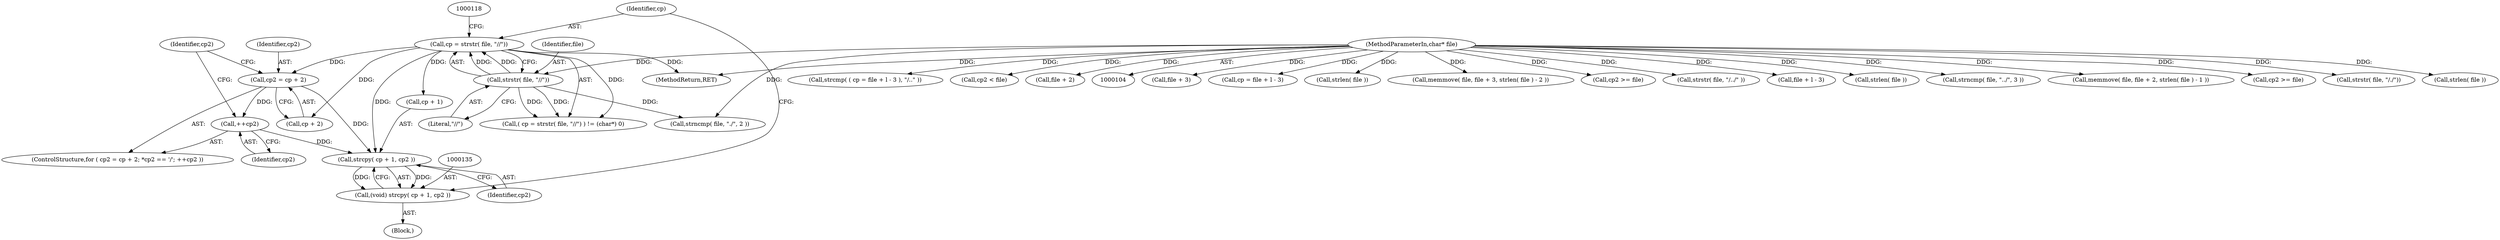 digraph "0_sthttpd_c0dc63a49d8605649f1d8e4a96c9b468b0bff660@API" {
"1000136" [label="(Call,strcpy( cp + 1, cp2 ))"];
"1000112" [label="(Call,cp = strstr( file, \"//\"))"];
"1000114" [label="(Call,strstr( file, \"//\"))"];
"1000105" [label="(MethodParameterIn,char* file)"];
"1000122" [label="(Call,cp2 = cp + 2)"];
"1000131" [label="(Call,++cp2)"];
"1000134" [label="(Call,(void) strcpy( cp + 1, cp2 ))"];
"1000136" [label="(Call,strcpy( cp + 1, cp2 ))"];
"1000284" [label="(MethodReturn,RET)"];
"1000193" [label="(Call,file + 3)"];
"1000248" [label="(Call,cp = file + l - 3)"];
"1000120" [label="(Block,)"];
"1000197" [label="(Call,strlen( file ))"];
"1000191" [label="(Call,memmove( file, file + 3, strlen( file ) - 2 ))"];
"1000123" [label="(Identifier,cp2)"];
"1000105" [label="(MethodParameterIn,char* file)"];
"1000134" [label="(Call,(void) strcpy( cp + 1, cp2 ))"];
"1000219" [label="(Call,cp2 >= file)"];
"1000202" [label="(Call,strstr( file, \"/../\" ))"];
"1000137" [label="(Call,cp + 1)"];
"1000111" [label="(Call,( cp = strstr( file, \"//\") ) != (char*) 0)"];
"1000143" [label="(Call,strncmp( file, \"./\", 2 ))"];
"1000250" [label="(Call,file + l - 3)"];
"1000116" [label="(Literal,\"//\")"];
"1000131" [label="(Call,++cp2)"];
"1000243" [label="(Call,strlen( file ))"];
"1000132" [label="(Identifier,cp2)"];
"1000184" [label="(Call,strncmp( file, \"../\", 3 ))"];
"1000129" [label="(Identifier,cp2)"];
"1000150" [label="(Call,memmove( file, file + 2, strlen( file ) - 1 ))"];
"1000265" [label="(Call,cp2 >= file)"];
"1000163" [label="(Call,strstr( file, \"/./\"))"];
"1000112" [label="(Call,cp = strstr( file, \"//\"))"];
"1000124" [label="(Call,cp + 2)"];
"1000113" [label="(Identifier,cp)"];
"1000115" [label="(Identifier,file)"];
"1000122" [label="(Call,cp2 = cp + 2)"];
"1000140" [label="(Identifier,cp2)"];
"1000156" [label="(Call,strlen( file ))"];
"1000247" [label="(Call,strcmp( ( cp = file + l - 3 ), \"/..\" ))"];
"1000276" [label="(Call,cp2 < file)"];
"1000121" [label="(ControlStructure,for ( cp2 = cp + 2; *cp2 == '/'; ++cp2 ))"];
"1000152" [label="(Call,file + 2)"];
"1000114" [label="(Call,strstr( file, \"//\"))"];
"1000136" -> "1000134"  [label="AST: "];
"1000136" -> "1000140"  [label="CFG: "];
"1000137" -> "1000136"  [label="AST: "];
"1000140" -> "1000136"  [label="AST: "];
"1000134" -> "1000136"  [label="CFG: "];
"1000136" -> "1000134"  [label="DDG: "];
"1000136" -> "1000134"  [label="DDG: "];
"1000112" -> "1000136"  [label="DDG: "];
"1000122" -> "1000136"  [label="DDG: "];
"1000131" -> "1000136"  [label="DDG: "];
"1000112" -> "1000111"  [label="AST: "];
"1000112" -> "1000114"  [label="CFG: "];
"1000113" -> "1000112"  [label="AST: "];
"1000114" -> "1000112"  [label="AST: "];
"1000118" -> "1000112"  [label="CFG: "];
"1000112" -> "1000284"  [label="DDG: "];
"1000112" -> "1000111"  [label="DDG: "];
"1000114" -> "1000112"  [label="DDG: "];
"1000114" -> "1000112"  [label="DDG: "];
"1000112" -> "1000122"  [label="DDG: "];
"1000112" -> "1000124"  [label="DDG: "];
"1000112" -> "1000137"  [label="DDG: "];
"1000114" -> "1000116"  [label="CFG: "];
"1000115" -> "1000114"  [label="AST: "];
"1000116" -> "1000114"  [label="AST: "];
"1000114" -> "1000111"  [label="DDG: "];
"1000114" -> "1000111"  [label="DDG: "];
"1000105" -> "1000114"  [label="DDG: "];
"1000114" -> "1000143"  [label="DDG: "];
"1000105" -> "1000104"  [label="AST: "];
"1000105" -> "1000284"  [label="DDG: "];
"1000105" -> "1000143"  [label="DDG: "];
"1000105" -> "1000150"  [label="DDG: "];
"1000105" -> "1000152"  [label="DDG: "];
"1000105" -> "1000156"  [label="DDG: "];
"1000105" -> "1000163"  [label="DDG: "];
"1000105" -> "1000184"  [label="DDG: "];
"1000105" -> "1000191"  [label="DDG: "];
"1000105" -> "1000193"  [label="DDG: "];
"1000105" -> "1000197"  [label="DDG: "];
"1000105" -> "1000202"  [label="DDG: "];
"1000105" -> "1000219"  [label="DDG: "];
"1000105" -> "1000243"  [label="DDG: "];
"1000105" -> "1000247"  [label="DDG: "];
"1000105" -> "1000248"  [label="DDG: "];
"1000105" -> "1000250"  [label="DDG: "];
"1000105" -> "1000265"  [label="DDG: "];
"1000105" -> "1000276"  [label="DDG: "];
"1000122" -> "1000121"  [label="AST: "];
"1000122" -> "1000124"  [label="CFG: "];
"1000123" -> "1000122"  [label="AST: "];
"1000124" -> "1000122"  [label="AST: "];
"1000129" -> "1000122"  [label="CFG: "];
"1000122" -> "1000131"  [label="DDG: "];
"1000131" -> "1000121"  [label="AST: "];
"1000131" -> "1000132"  [label="CFG: "];
"1000132" -> "1000131"  [label="AST: "];
"1000129" -> "1000131"  [label="CFG: "];
"1000134" -> "1000120"  [label="AST: "];
"1000135" -> "1000134"  [label="AST: "];
"1000113" -> "1000134"  [label="CFG: "];
}
